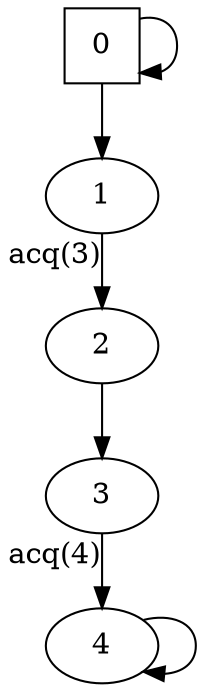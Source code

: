 digraph auto_1{
0[shape=square];
1;
2;
3;
4;
4 -> 4;
1 -> 2[xlabel="acq(3)"];
0 -> 1;
0 -> 0;
2 -> 3;
3 -> 4[xlabel="acq(4)"];
}

